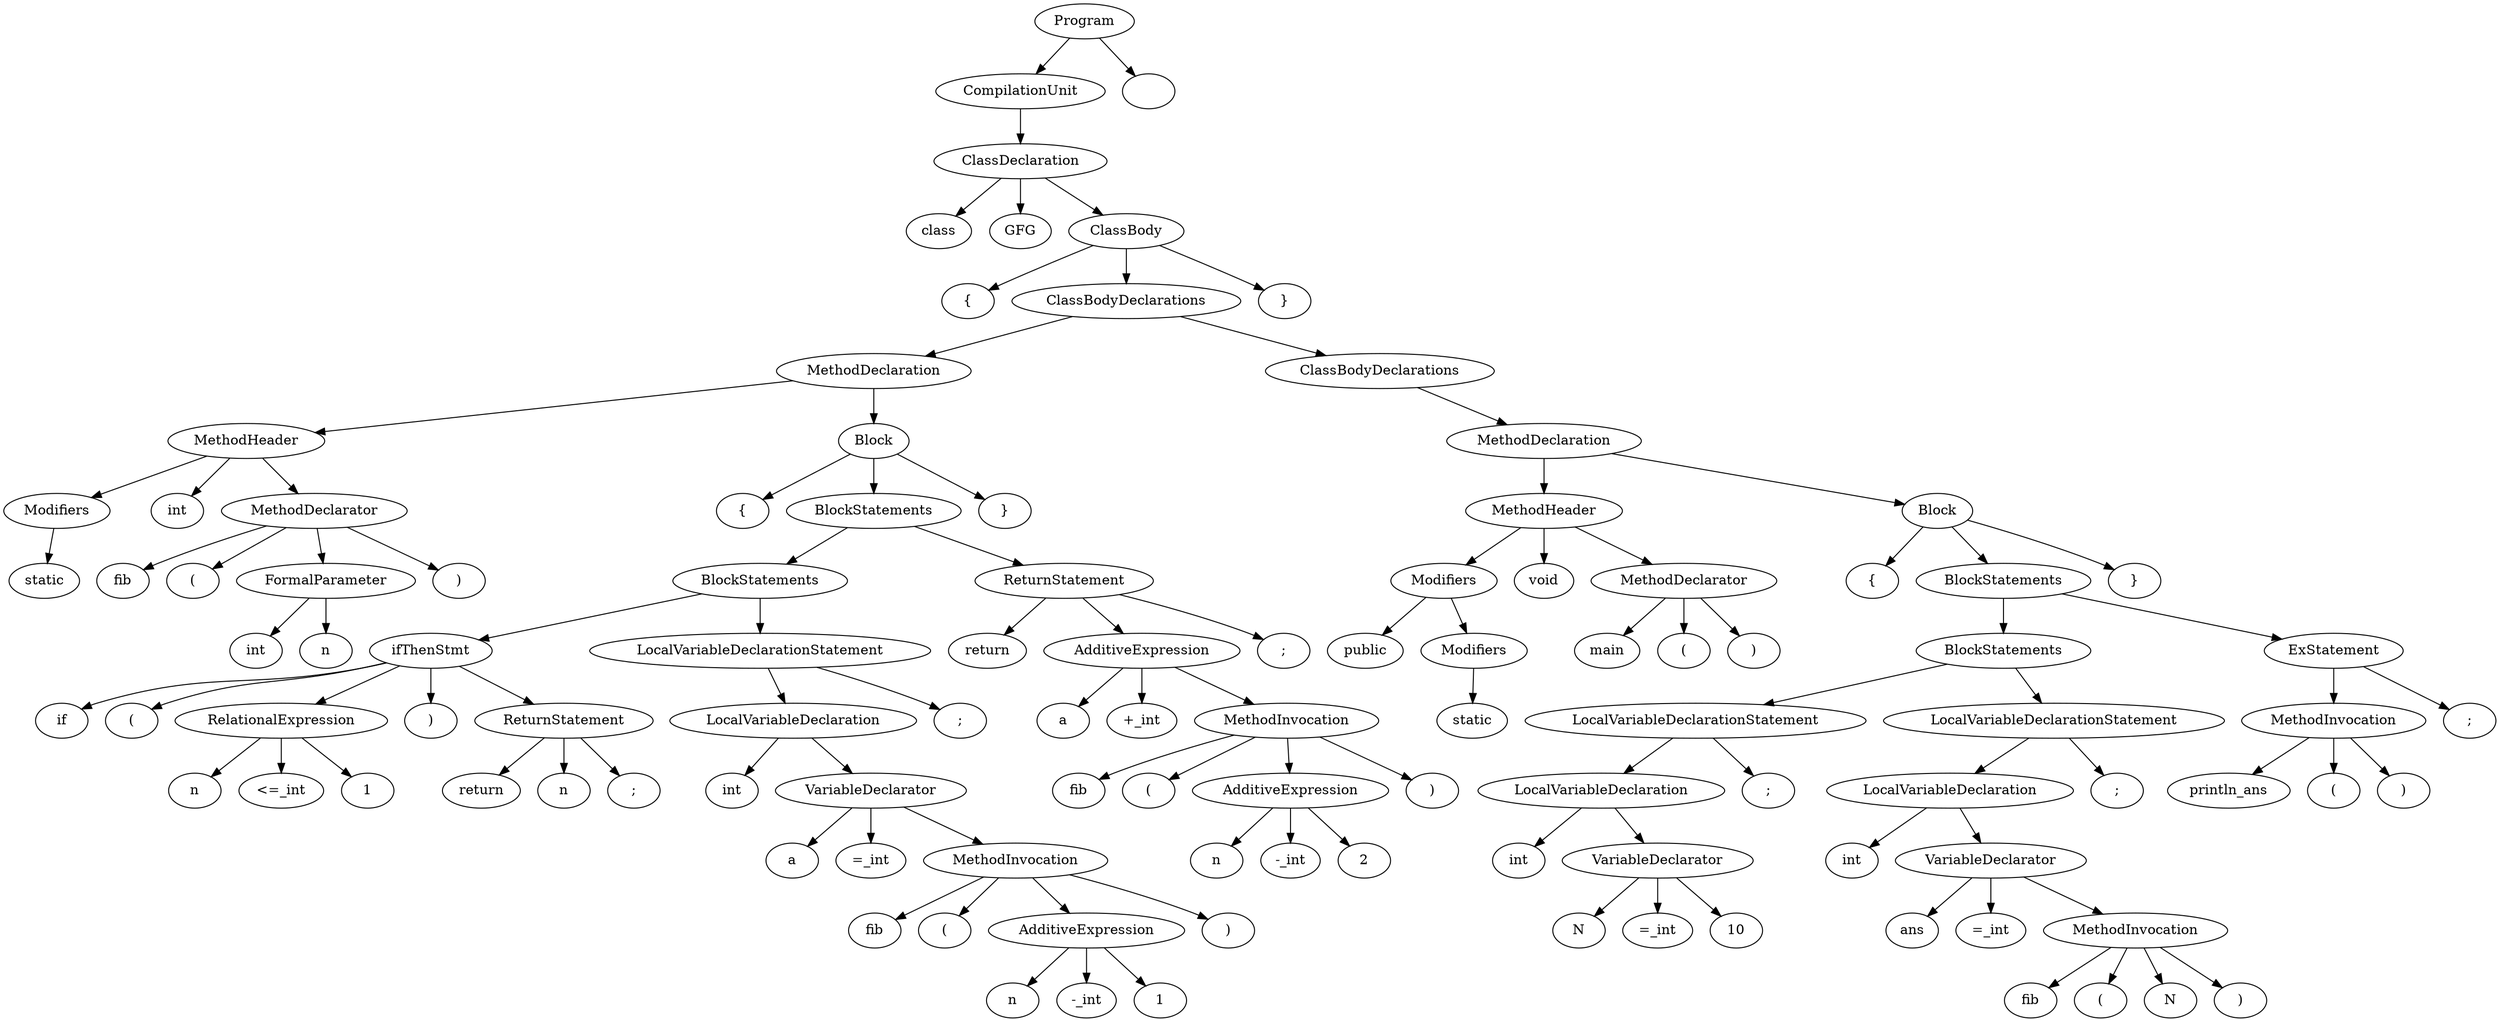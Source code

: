 digraph G {
n1 [label="class"]
n2 [label="GFG"]
n3 [label="{"]
n4 [label="static"]
n5 [label="Modifiers"]
n5->n4;
n6 [label="int"]
n7 [label="fib"]
n8 [label="("]
n9 [label="int"]
n10 [label="n"]
n11 [label="FormalParameter"]
n11->n10;
n11->n9;
n12 [label=")"]
n13 [label="MethodDeclarator"]
n13->n12;
n13->n11;
n13->n8;
n13->n7;
n14 [label="MethodHeader"]
n14->n13;
n14->n6;
n14->n5;
n15 [label="{"]
n16 [label="if"]
n17 [label="("]
n18 [label="n"]
n19 [label="<=_int"]
n20 [label="1"]
n21 [label="RelationalExpression"]
n21->n20;
n21->n19;
n21->n18;
n22 [label=")"]
n23 [label="return"]
n24 [label="n"]
n25 [label=";"]
n26 [label="ReturnStatement"]
n26->n25;
n26->n24;
n26->n23;
n27 [label="ifThenStmt"]
n27->n26;
n27->n22;
n27->n21;
n27->n17;
n27->n16;
n28 [label="int"]
n29 [label="a"]
n30 [label="=_int"]
n31 [label="fib"]
n32 [label="("]
n33 [label="n"]
n34 [label="-_int"]
n35 [label="1"]
n36 [label="AdditiveExpression"]
n36->n35;
n36->n34;
n36->n33;
n37 [label=")"]
n38 [label="MethodInvocation"]
n38->n37;
n38->n36;
n38->n32;
n38->n31;
n39 [label="VariableDeclarator"]
n39->n38;
n39->n30;
n39->n29;
n40 [label="LocalVariableDeclaration"]
n40->n39;
n40->n28;
n41 [label=";"]
n42 [label="LocalVariableDeclarationStatement"]
n42->n41;
n42->n40;
n43 [label="BlockStatements"]
n43->n42;
n43->n27;
n44 [label="return"]
n45 [label="a"]
n46 [label="+_int"]
n47 [label="fib"]
n48 [label="("]
n49 [label="n"]
n50 [label="-_int"]
n51 [label="2"]
n52 [label="AdditiveExpression"]
n52->n51;
n52->n50;
n52->n49;
n53 [label=")"]
n54 [label="MethodInvocation"]
n54->n53;
n54->n52;
n54->n48;
n54->n47;
n55 [label="AdditiveExpression"]
n55->n54;
n55->n46;
n55->n45;
n56 [label=";"]
n57 [label="ReturnStatement"]
n57->n56;
n57->n55;
n57->n44;
n58 [label="BlockStatements"]
n58->n57;
n58->n43;
n59 [label="}"]
n60 [label="Block"]
n60->n59;
n60->n58;
n60->n15;
n61 [label="MethodDeclaration"]
n61->n60;
n61->n14;
n62 [label="public"]
n63 [label="static"]
n64 [label="Modifiers"]
n64->n63;
n65 [label="Modifiers"]
n65->n64;
n65->n62;
n66 [label="void"]
n67 [label="main"]
n68 [label="("]
n69 [label=")"]
n70 [label="MethodDeclarator"]
n70->n69;
n70->n68;
n70->n67;
n71 [label="MethodHeader"]
n71->n70;
n71->n66;
n71->n65;
n72 [label="{"]
n73 [label="int"]
n74 [label="N"]
n75 [label="=_int"]
n76 [label="10"]
n77 [label="VariableDeclarator"]
n77->n76;
n77->n75;
n77->n74;
n78 [label="LocalVariableDeclaration"]
n78->n77;
n78->n73;
n79 [label=";"]
n80 [label="LocalVariableDeclarationStatement"]
n80->n79;
n80->n78;
n81 [label="int"]
n82 [label="ans"]
n83 [label="=_int"]
n84 [label="fib"]
n85 [label="("]
n86 [label="N"]
n87 [label=")"]
n88 [label="MethodInvocation"]
n88->n87;
n88->n86;
n88->n85;
n88->n84;
n89 [label="VariableDeclarator"]
n89->n88;
n89->n83;
n89->n82;
n90 [label="LocalVariableDeclaration"]
n90->n89;
n90->n81;
n91 [label=";"]
n92 [label="LocalVariableDeclarationStatement"]
n92->n91;
n92->n90;
n93 [label="BlockStatements"]
n93->n92;
n93->n80;
n94 [label="println_ans"]
n95 [label="("]
n96 [label=")"]
n97 [label="MethodInvocation"]
n97->n96;
n97->n95;
n97->n94;
n98 [label=";"]
n99 [label="ExStatement"]
n99->n98;
n99->n97;
n100 [label="BlockStatements"]
n100->n99;
n100->n93;
n101 [label="}"]
n102 [label="Block"]
n102->n101;
n102->n100;
n102->n72;
n103 [label="MethodDeclaration"]
n103->n102;
n103->n71;
n104 [label="ClassBodyDeclarations"]
n104->n103;
n105 [label="ClassBodyDeclarations"]
n105->n104;
n105->n61;
n106 [label="}"]
n107 [label="ClassBody"]
n107->n106;
n107->n105;
n107->n3;
n108 [label="ClassDeclaration"]
n108->n107;
n108->n2;
n108->n1;
n109 [label="CompilationUnit"]
n109->n108;
n110 [label="Program"]
n110->n111;
n110->n109;
n111 [label=""]
}
